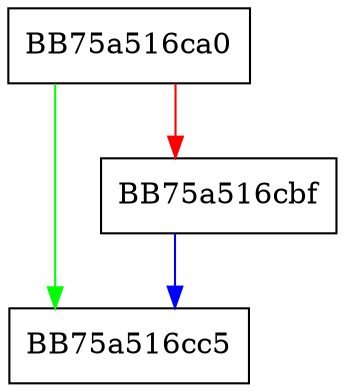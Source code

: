 digraph pem_read_qword {
  node [shape="box"];
  graph [splines=ortho];
  BB75a516ca0 -> BB75a516cc5 [color="green"];
  BB75a516ca0 -> BB75a516cbf [color="red"];
  BB75a516cbf -> BB75a516cc5 [color="blue"];
}